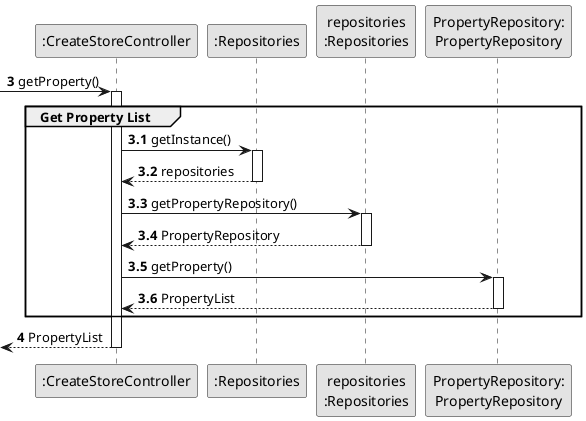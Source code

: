 @startuml
skinparam monochrome true
skinparam packageStyle rectangle
skinparam shadowing false

autonumber

'hide footbox

participant ":CreateStoreController" as CTRL
participant ":Repositories" as RepositorySingleton
participant "repositories\n:Repositories" as PLAT
participant "PropertyRepository:\nPropertyRepository" as PropertyRepository

autonumber 3

 -> CTRL : getProperty()
autonumber 3.1
activate CTRL
    group Get Property List


            CTRL -> RepositorySingleton : getInstance()
            activate RepositorySingleton

                RepositorySingleton --> CTRL: repositories
            deactivate RepositorySingleton

            CTRL -> PLAT : getPropertyRepository()
            activate PLAT

                PLAT --> CTRL: PropertyRepository
            deactivate PLAT

            CTRL -> PropertyRepository : getProperty()
            activate PropertyRepository

                PropertyRepository --> CTRL : PropertyList
            deactivate PropertyRepository


    end
    autonumber 4
    <-- CTRL  : PropertyList
deactivate CTRL


@enduml